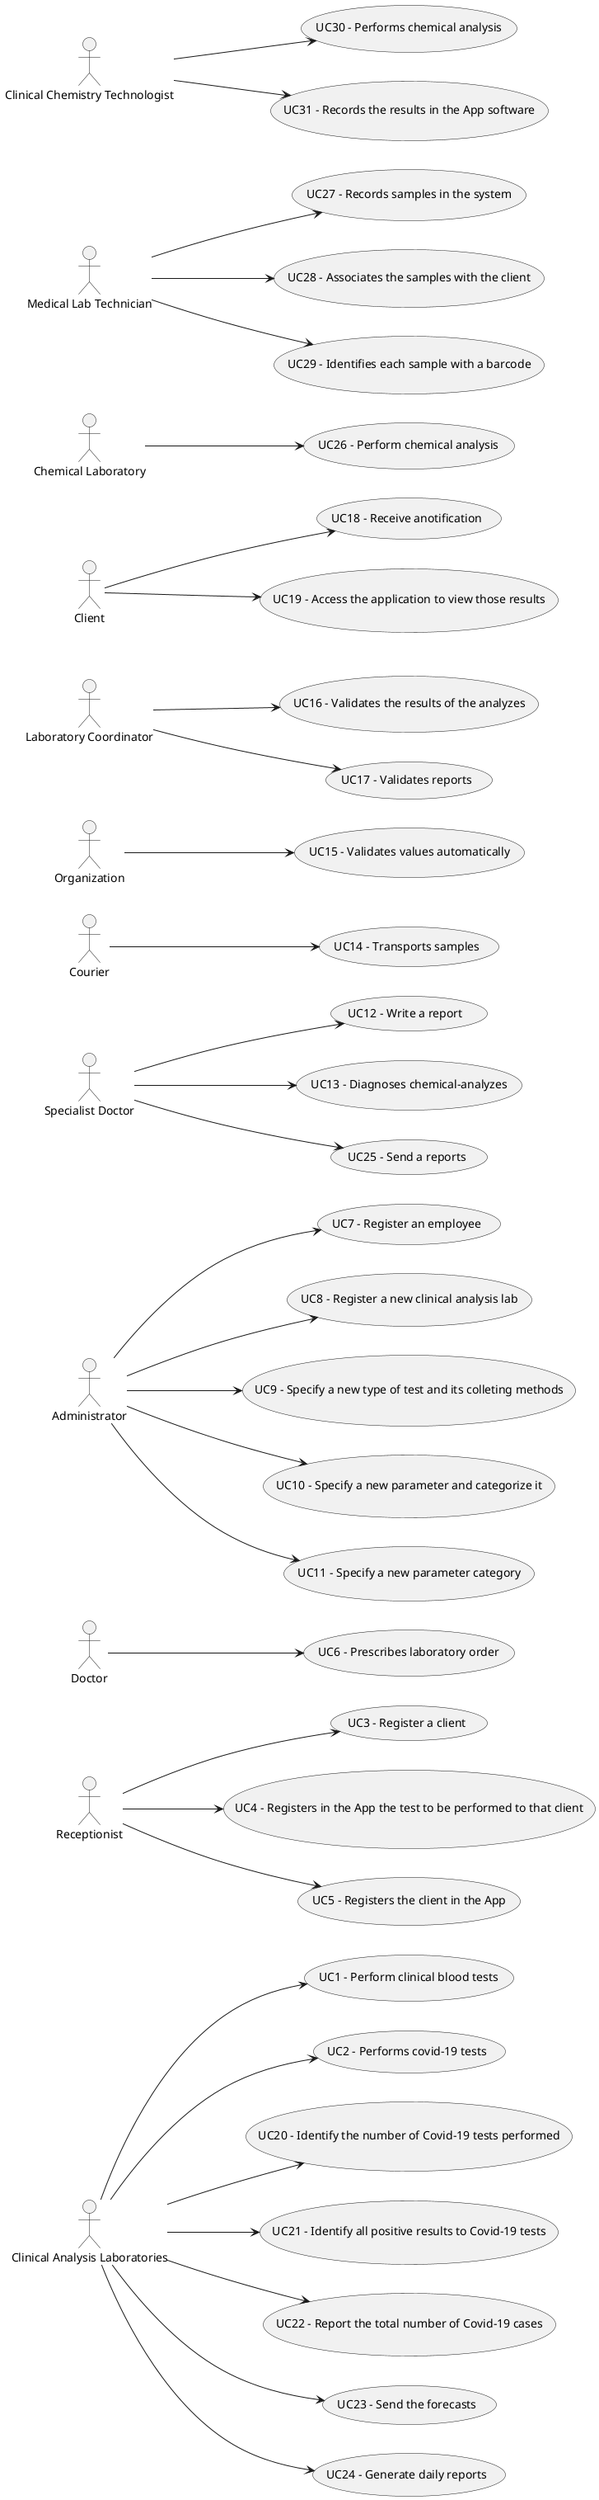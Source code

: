 @startuml

left to right direction
usecase "UC1 - Perform clinical blood tests" as UC1
usecase "UC2 - Performs covid-19 tests" as UC2
usecase "UC3 - Register a client" as UC3
usecase "UC4 - Registers in the App the test to be performed to that client" as UC4
usecase "UC5 - Registers the client in the App" as UC5
usecase "UC6 - Prescribes laboratory order" as UC6
usecase "UC7 - Register an employee" as UC7
usecase "UC8 - Register a new clinical analysis lab" as UC8
usecase "UC9 - Specify a new type of test and its colleting methods" as UC9
usecase "UC10 - Specify a new parameter and categorize it" as UC10
usecase "UC11 - Specify a new parameter category" as UC11
usecase "UC12 - Write a report " as UC12
usecase "UC13 - Diagnoses chemical-analyzes" as UC13
usecase "UC14 - Transports samples" as UC14
usecase "UC15 - Validates values automatically" as UC15
usecase "UC16 - Validates the results of the analyzes" as UC16
usecase "UC17 - Validates reports" as UC17
usecase "UC18 - Receive anotification" as UC18
usecase "UC19 - Access the application to view those results" as UC19
usecase "UC20 - Identify the number of Covid-19 tests performed" as UC20
usecase "UC21 - Identify all positive results to Covid-19 tests" as UC21
usecase "UC22 - Report the total number of Covid-19 cases" as UC22
usecase "UC23 - Send the forecasts" as UC23
usecase "UC24 - Generate daily reports" as UC24
usecase "UC25 - Send a reports" as UC25
usecase "UC26 - Perform chemical analysis" as UC26
usecase "UC27 - Records samples in the system" as UC27
usecase "UC28 - Associates the samples with the client" as UC28
usecase "UC29 - Identifies each sample with a barcode" as UC29
usecase "UC30 - Performs chemical analysis" as UC30
usecase "UC31 - Records the results in the App software" as UC31



actor CAL as "Clinical Analysis Laboratories"
actor CL as "Chemical Laboratory"
actor Receptionist as "Receptionist"
actor Doctor as "Doctor"
actor MLT as "Medical Lab Technician"
actor CCT as "Clinical Chemistry Technologist"
actor SD as "Specialist Doctor"
actor Courier as "Courier"
actor LC as "Laboratory Coordinator"
actor Client as "Client"
actor Admin as "Administrator"

 

CAL --> (UC1)
CAL --> (UC2)
Receptionist --> (UC3)
Receptionist --> (UC4)
Receptionist --> (UC5)
Doctor --> (UC6)
Admin --> (UC7)
Admin --> (UC8)
Admin --> (UC9)
Admin --> (UC10)
Admin --> (UC11)
SD --> (UC12)
SD --> (UC13)
Courier --> (UC14)
Organization --> (UC15)
LC --> (UC16)
LC --> (UC17)
Client --> (UC18)
Client --> (UC19)
CAL --> (UC20)
CAL --> (UC21)
CAL --> (UC22)
CAL --> (UC23)
CAL --> (UC24)
SD --> (UC25)
CL --> (UC26)
MLT --> (UC27)
MLT --> (UC28)
MLT --> (UC29)
CCT --> (UC30)
CCT --> (UC31)

@enduml
 